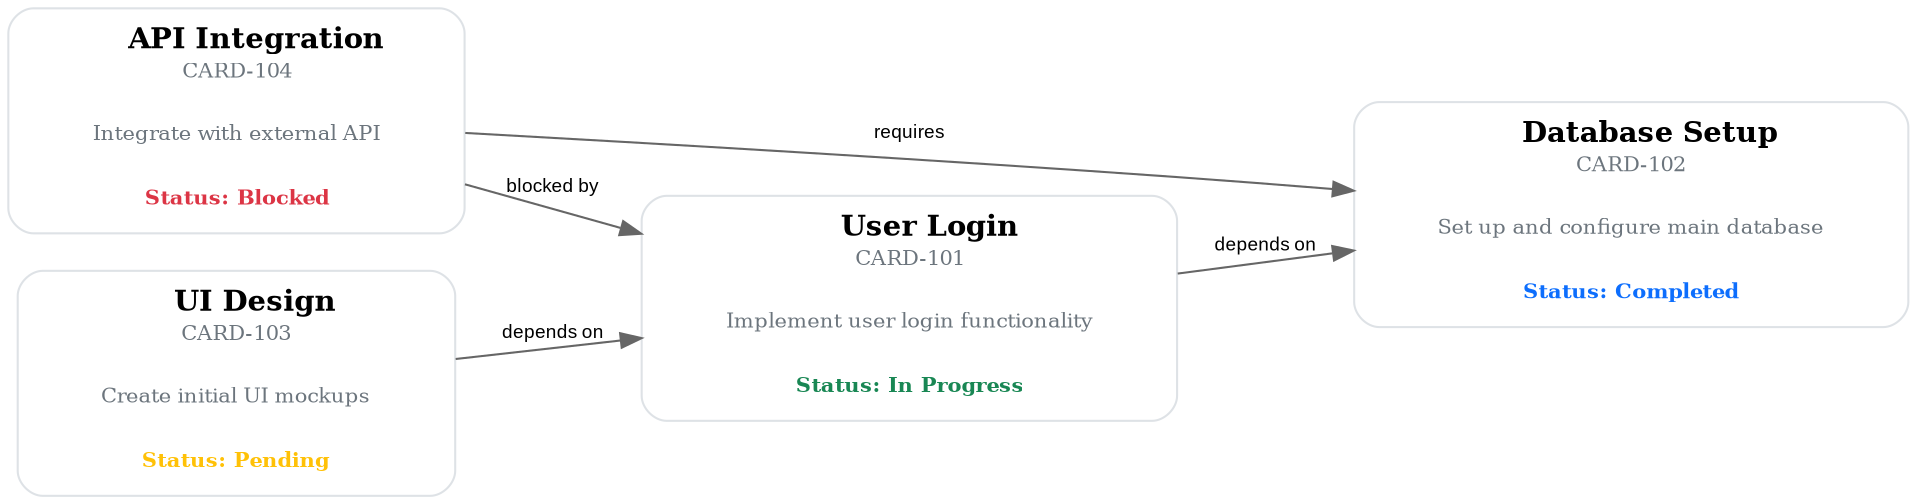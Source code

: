digraph AgileBoard {
  // Global styling
  graph [bgcolor = "white"; fontname = "Arial"; fontsize = 12; rankdir = "LR";];
  node [shape = "none"; margin = 0;];
  edge [color = "gray40"; fontname = "Arial"; fontsize = 10;];
  
  // Card 1
  CARD1 [label = <
    <TABLE BORDER="1" CELLBORDER="0" CELLSPACING="0" CELLPADDING="8" 
    STYLE="rounded" COLOR="#dee2e6" BGCOLOR="#ffffff">
    <!-- Title Row -->
    <TR>
    <TD>
    <FONT POINT-SIZE="14"><B>User Login</B></FONT><BR/>
    <FONT POINT-SIZE="10" COLOR="#6c757d">CARD-101</FONT>
    </TD>
    </TR>
    <!-- Description Row -->
    <TR>
    <TD>
    <FONT POINT-SIZE="10" COLOR="#6c757d">
    Implement user login functionality
    </FONT>
    </TD>
    </TR>
    <!-- Status Row -->
    <TR>
    <TD>
    <FONT POINT-SIZE="10" COLOR="#198754"><B>Status: In Progress</B></FONT>
    </TD>
    </TR>
    </TABLE>
    >;];
  
  // Card 2
  CARD2 [label = <
    <TABLE BORDER="1" CELLBORDER="0" CELLSPACING="0" CELLPADDING="8" 
    STYLE="rounded" COLOR="#dee2e6" BGCOLOR="#ffffff">
    <TR>
    <TD>
    <FONT POINT-SIZE="14"><B>Database Setup</B></FONT><BR/>
    <FONT POINT-SIZE="10" COLOR="#6c757d">CARD-102</FONT>
    </TD>
    </TR>
    <TR>
    <TD>
    <FONT POINT-SIZE="10" COLOR="#6c757d">
    Set up and configure main database
    </FONT>
    </TD>
    </TR>
    <TR>
    <TD>
    <FONT POINT-SIZE="10" COLOR="#0d6efd"><B>Status: Completed</B></FONT>
    </TD>
    </TR>
    </TABLE>
    >;];
  
  // Card 3
  CARD3 [label = <
    <TABLE BORDER="1" CELLBORDER="0" CELLSPACING="0" CELLPADDING="8" 
    STYLE="rounded" COLOR="#dee2e6" BGCOLOR="#ffffff">
    <TR>
    <TD>
    <FONT POINT-SIZE="14"><B>UI Design</B></FONT><BR/>
    <FONT POINT-SIZE="10" COLOR="#6c757d">CARD-103</FONT>
    </TD>
    </TR>
    <TR>
    <TD>
    <FONT POINT-SIZE="10" COLOR="#6c757d">
    Create initial UI mockups
    </FONT>
    </TD>
    </TR>
    <TR>
    <TD>
    <FONT POINT-SIZE="10" COLOR="#ffc107"><B>Status: Pending</B></FONT>
    </TD>
    </TR>
    </TABLE>
    >;];
  
  // Card 4
  CARD4 [label = <
    <TABLE BORDER="1" CELLBORDER="0" CELLSPACING="0" CELLPADDING="8" 
    STYLE="rounded" COLOR="#dee2e6" BGCOLOR="#ffffff">
    <TR>
    <TD>
    <FONT POINT-SIZE="14"><B>API Integration</B></FONT><BR/>
    <FONT POINT-SIZE="10" COLOR="#6c757d">CARD-104</FONT>
    </TD>
    </TR>
    <TR>
    <TD>
    <FONT POINT-SIZE="10" COLOR="#6c757d">
    Integrate with external API
    </FONT>
    </TD>
    </TR>
    <TR>
    <TD>
    <FONT POINT-SIZE="10" COLOR="#dc3545"><B>Status: Blocked</B></FONT>
    </TD>
    </TR>
    </TABLE>
    >;];
  
  // Define dependencies (edges)
  // Adjust the labels or arrow directions as needed:
  CARD1 -> CARD2 [label = "depends on"; fontsize = 9;];
  CARD4 -> CARD1 [label = "blocked by"; fontsize = 9;];
  CARD3 -> CARD1 [label = "depends on"; fontsize = 9;];
  CARD4 -> CARD2 [label = "requires"; fontsize = 9;];
}